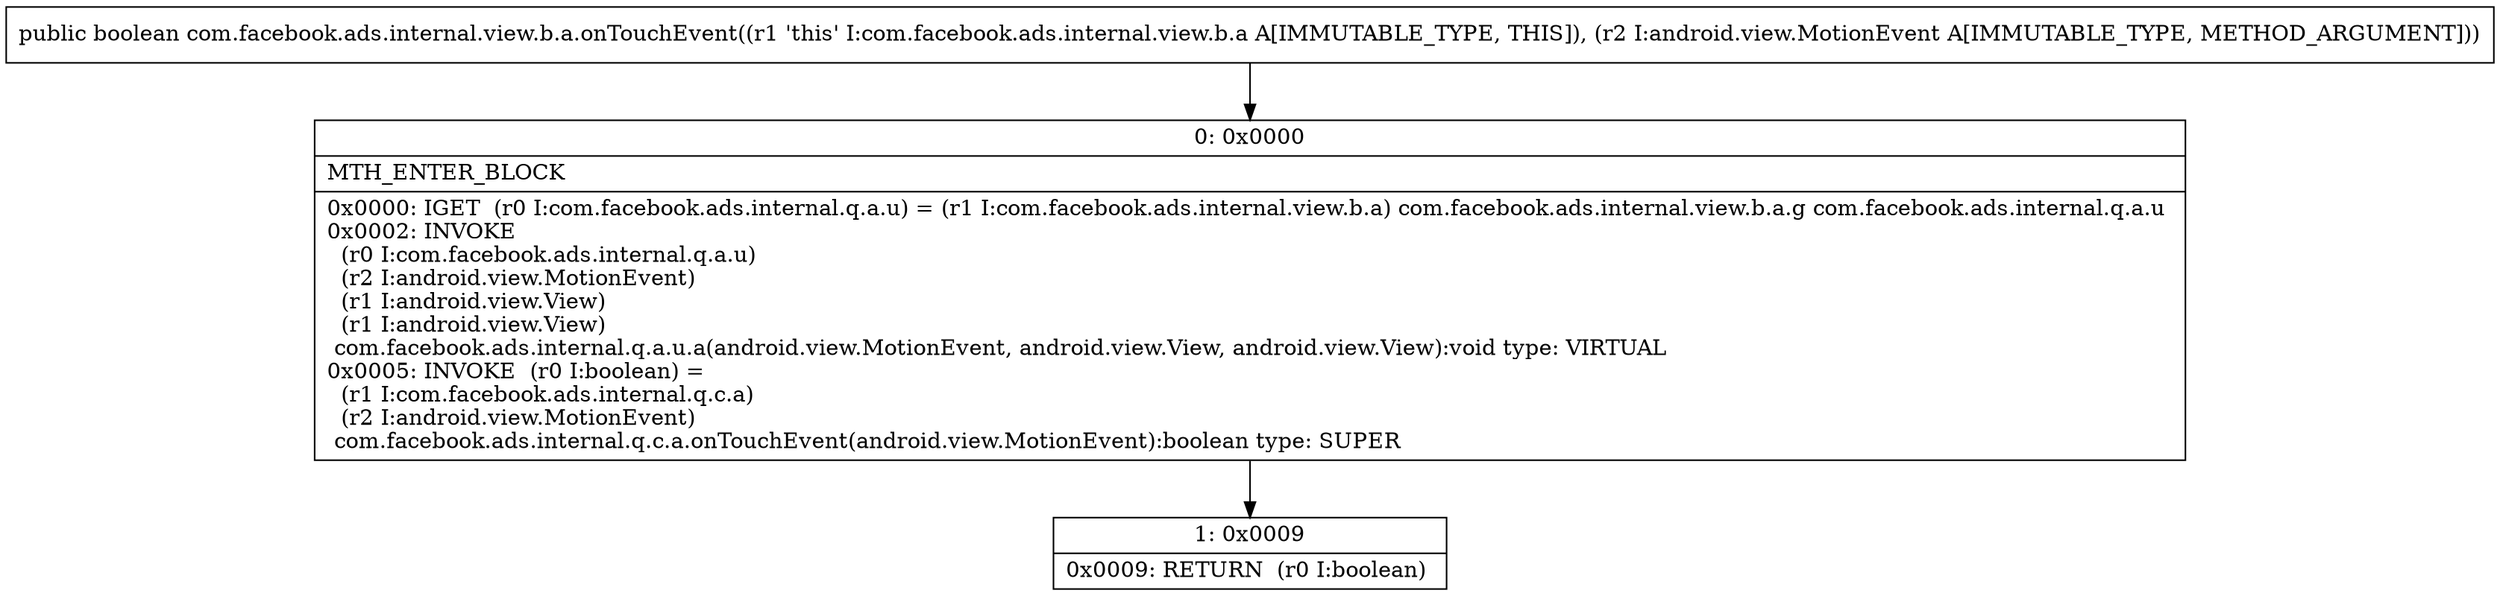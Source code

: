 digraph "CFG forcom.facebook.ads.internal.view.b.a.onTouchEvent(Landroid\/view\/MotionEvent;)Z" {
Node_0 [shape=record,label="{0\:\ 0x0000|MTH_ENTER_BLOCK\l|0x0000: IGET  (r0 I:com.facebook.ads.internal.q.a.u) = (r1 I:com.facebook.ads.internal.view.b.a) com.facebook.ads.internal.view.b.a.g com.facebook.ads.internal.q.a.u \l0x0002: INVOKE  \l  (r0 I:com.facebook.ads.internal.q.a.u)\l  (r2 I:android.view.MotionEvent)\l  (r1 I:android.view.View)\l  (r1 I:android.view.View)\l com.facebook.ads.internal.q.a.u.a(android.view.MotionEvent, android.view.View, android.view.View):void type: VIRTUAL \l0x0005: INVOKE  (r0 I:boolean) = \l  (r1 I:com.facebook.ads.internal.q.c.a)\l  (r2 I:android.view.MotionEvent)\l com.facebook.ads.internal.q.c.a.onTouchEvent(android.view.MotionEvent):boolean type: SUPER \l}"];
Node_1 [shape=record,label="{1\:\ 0x0009|0x0009: RETURN  (r0 I:boolean) \l}"];
MethodNode[shape=record,label="{public boolean com.facebook.ads.internal.view.b.a.onTouchEvent((r1 'this' I:com.facebook.ads.internal.view.b.a A[IMMUTABLE_TYPE, THIS]), (r2 I:android.view.MotionEvent A[IMMUTABLE_TYPE, METHOD_ARGUMENT])) }"];
MethodNode -> Node_0;
Node_0 -> Node_1;
}

